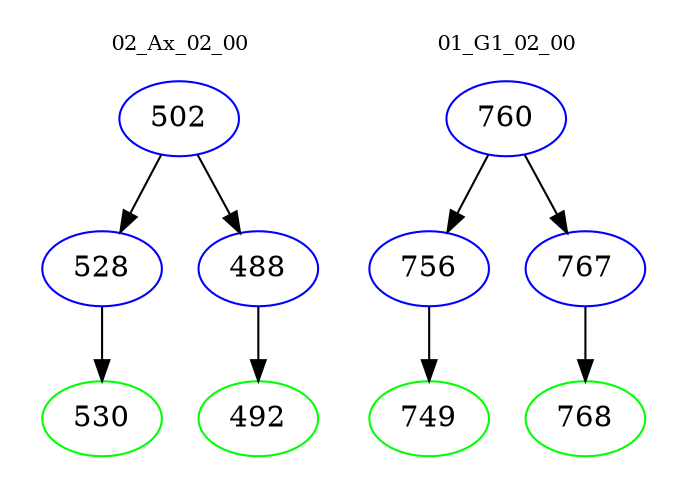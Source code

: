 digraph{
subgraph cluster_0 {
color = white
label = "02_Ax_02_00";
fontsize=10;
T0_502 [label="502", color="blue"]
T0_502 -> T0_528 [color="black"]
T0_528 [label="528", color="blue"]
T0_528 -> T0_530 [color="black"]
T0_530 [label="530", color="green"]
T0_502 -> T0_488 [color="black"]
T0_488 [label="488", color="blue"]
T0_488 -> T0_492 [color="black"]
T0_492 [label="492", color="green"]
}
subgraph cluster_1 {
color = white
label = "01_G1_02_00";
fontsize=10;
T1_760 [label="760", color="blue"]
T1_760 -> T1_756 [color="black"]
T1_756 [label="756", color="blue"]
T1_756 -> T1_749 [color="black"]
T1_749 [label="749", color="green"]
T1_760 -> T1_767 [color="black"]
T1_767 [label="767", color="blue"]
T1_767 -> T1_768 [color="black"]
T1_768 [label="768", color="green"]
}
}
